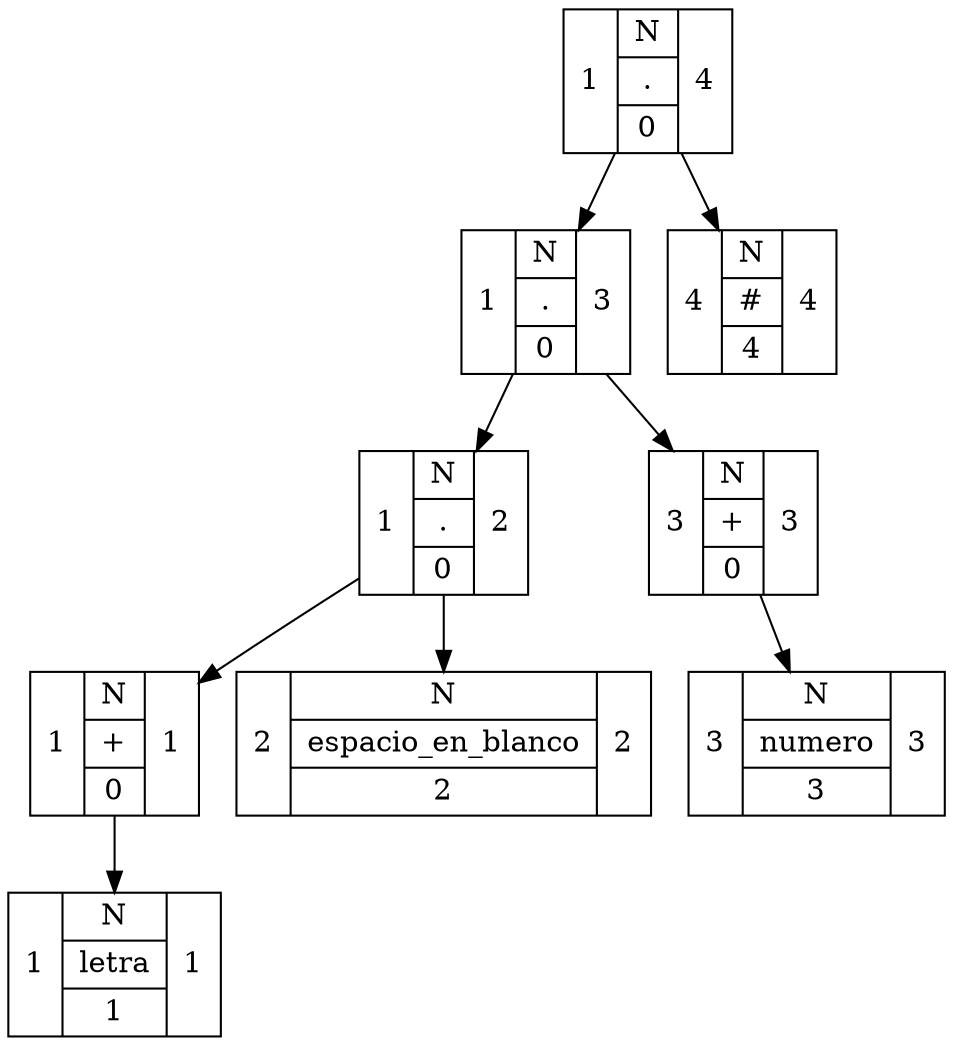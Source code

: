 digraph{
node[shape=record];
node522778509[label="1 |{N|+|0}|1  "];
node522778509->node651680208;
node651680208[label="1 |{N|letra|1}|1  "];
node1004815419[label="1 |{N|.|0}|2  "];
node1004815419->node522778509;
node1004815419->node2034836746;
node2034836746[label="2 |{N|espacio_en_blanco|2}|2  "];
node553984305[label="1 |{N|.|0}|3  "];
node553984305->node1004815419;
node553984305->node964982168;
node964982168[label="3 |{N|+|0}|3  "];
node964982168->node542649103;
node542649103[label="3 |{N|numero|3}|3  "];
node269040507[label="1 |{N|.|0}|4  "];
node269040507->node553984305;
node269040507->node411933922;
node411933922[label="4 |{N|#|4}|4  "];
}
